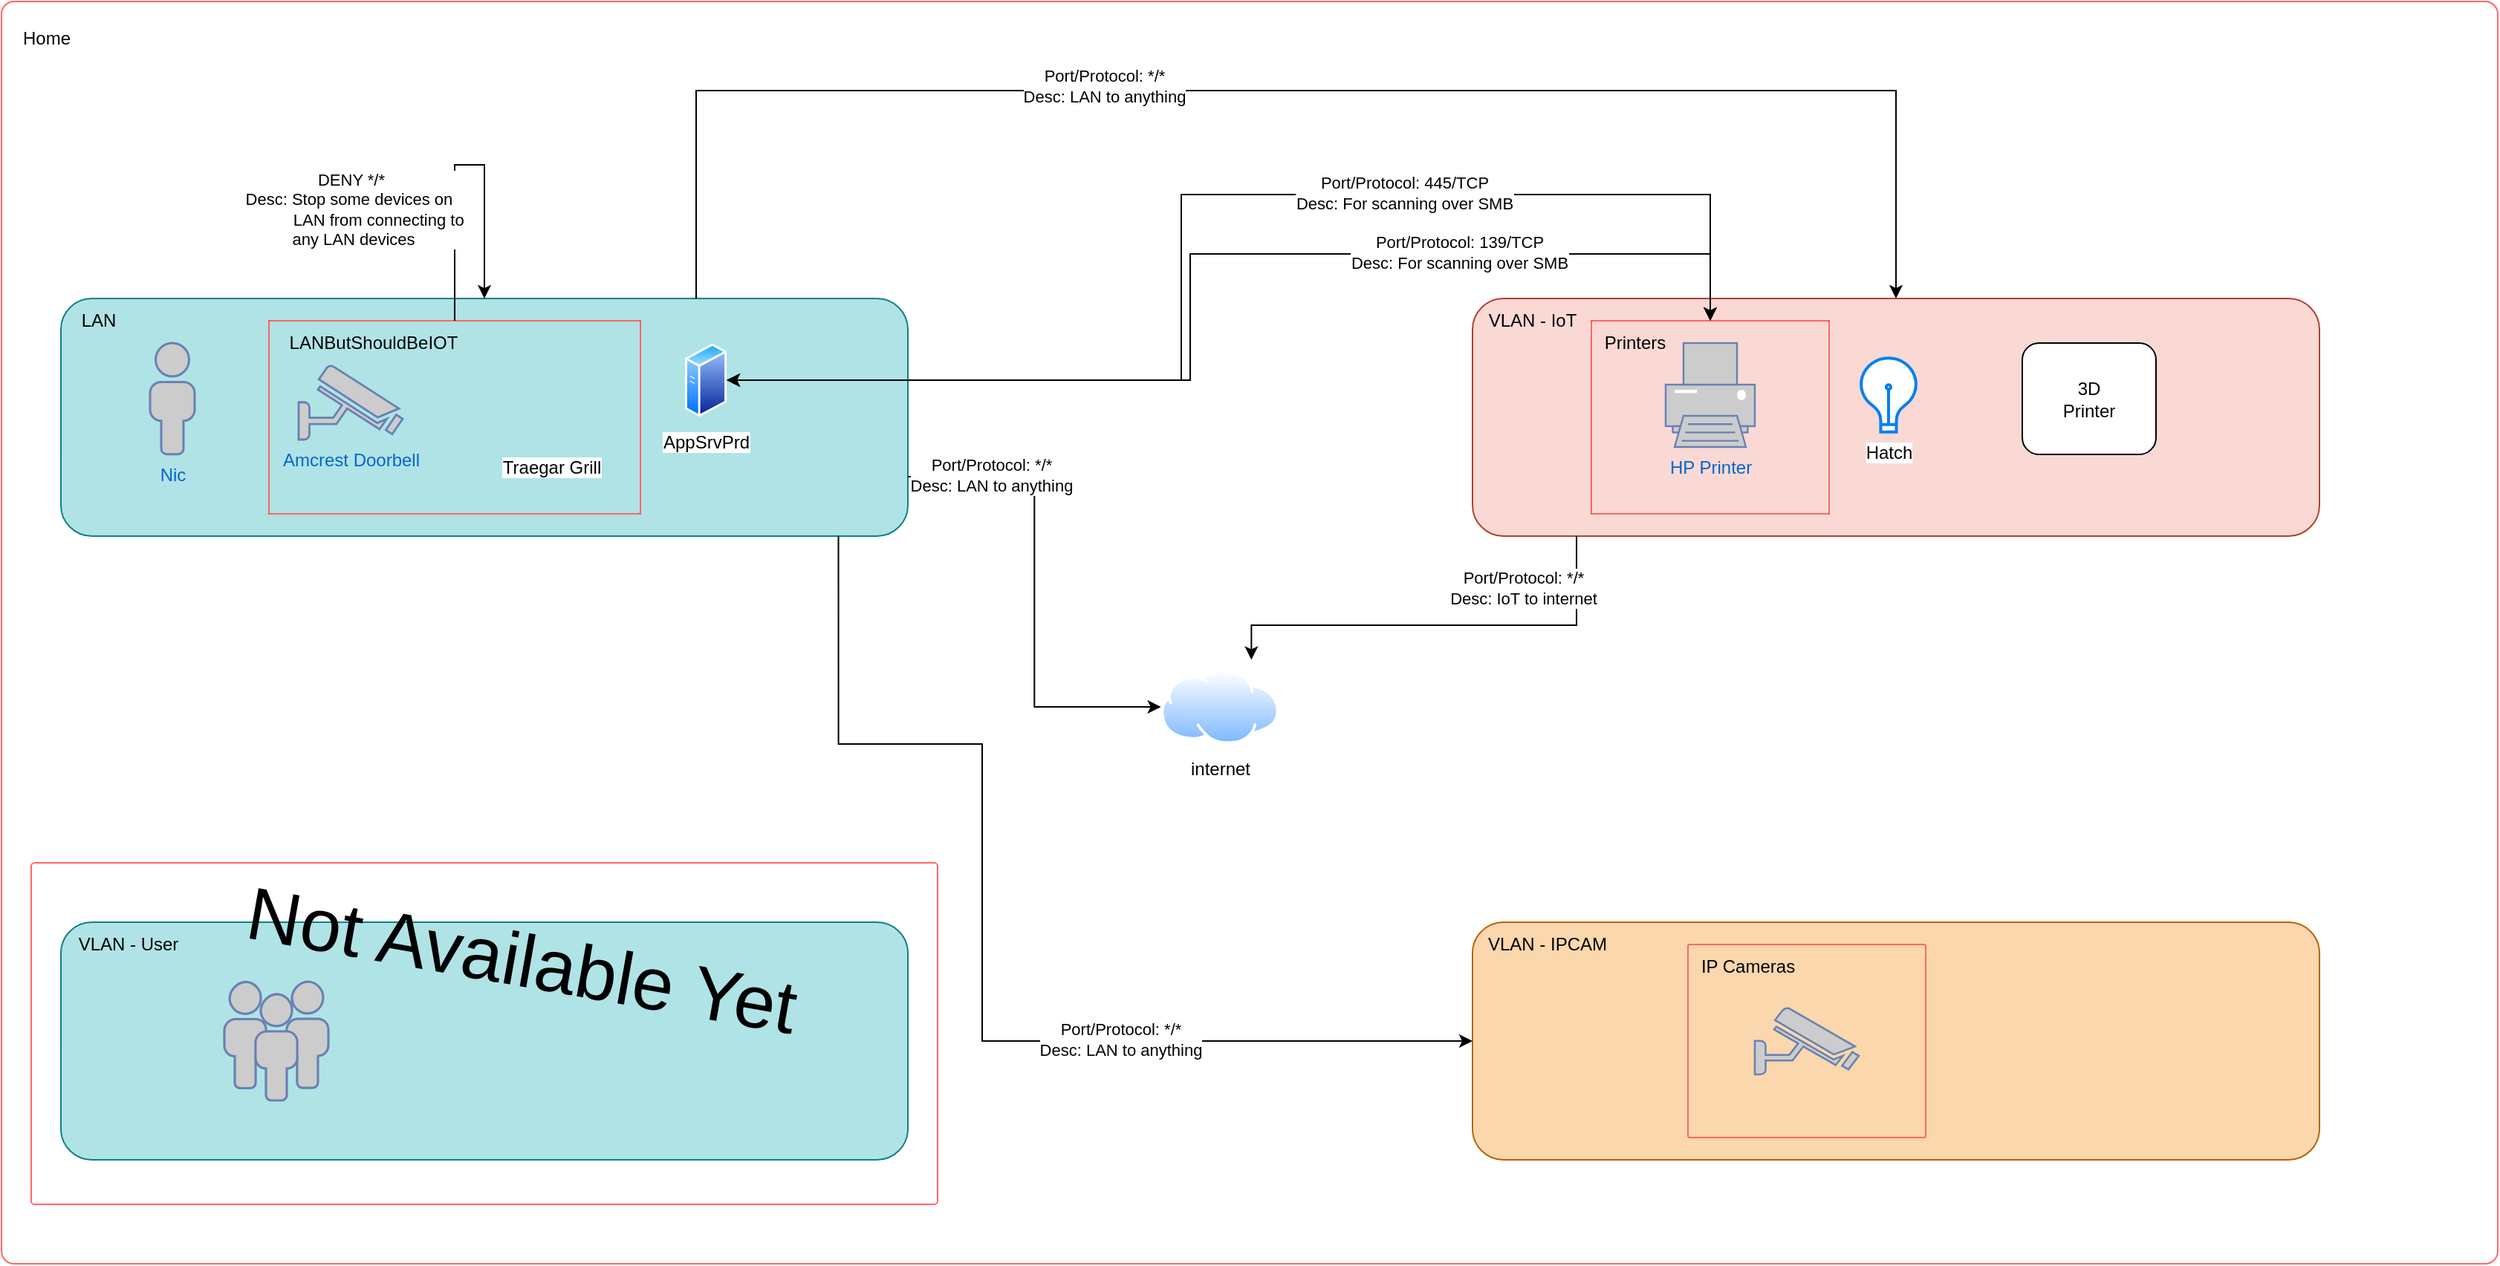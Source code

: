 <mxfile version="24.6.4" type="github" pages="2">
  <diagram name="Firewall" id="c37626ed-c26b-45fb-9056-f9ebc6bb27b6">
    <mxGraphModel dx="1419" dy="719" grid="1" gridSize="10" guides="1" tooltips="1" connect="1" arrows="1" fold="1" page="1" pageScale="1" pageWidth="1100" pageHeight="850" background="none" math="0" shadow="0">
      <root>
        <mxCell id="0" />
        <mxCell id="1" parent="0" />
        <mxCell id="4pkH0n5TeCM1CugvsYnv-12" value="" style="group;fillColor=none;" parent="1" vertex="1" connectable="0">
          <mxGeometry width="1680" height="850" as="geometry" />
        </mxCell>
        <mxCell id="4pkH0n5TeCM1CugvsYnv-13" value="" style="rounded=1;whiteSpace=wrap;html=1;fillColor=none;arcSize=1;strokeColor=#FF6666;" parent="4pkH0n5TeCM1CugvsYnv-12" vertex="1">
          <mxGeometry width="1680" height="850" as="geometry" />
        </mxCell>
        <mxCell id="4pkH0n5TeCM1CugvsYnv-14" value="Home" style="text;html=1;align=center;verticalAlign=middle;resizable=0;points=[];autosize=1;strokeColor=none;fillColor=none;" parent="4pkH0n5TeCM1CugvsYnv-12" vertex="1">
          <mxGeometry x="0.003" y="10" width="60" height="30" as="geometry" />
        </mxCell>
        <mxCell id="4pkH0n5TeCM1CugvsYnv-3" value="" style="group" parent="1" vertex="1" connectable="0">
          <mxGeometry x="40" y="620" width="570" height="160" as="geometry" />
        </mxCell>
        <mxCell id="4pkH0n5TeCM1CugvsYnv-4" value="" style="rounded=1;whiteSpace=wrap;html=1;fillColor=#b0e3e6;strokeColor=#0e8088;arcSize=13;" parent="4pkH0n5TeCM1CugvsYnv-3" vertex="1">
          <mxGeometry width="570" height="160.0" as="geometry" />
        </mxCell>
        <mxCell id="4pkH0n5TeCM1CugvsYnv-5" value="VLAN - User" style="text;html=1;align=center;verticalAlign=middle;resizable=0;points=[];autosize=1;strokeColor=none;fillColor=none;" parent="4pkH0n5TeCM1CugvsYnv-3" vertex="1">
          <mxGeometry width="90" height="30" as="geometry" />
        </mxCell>
        <mxCell id="4pkH0n5TeCM1CugvsYnv-1" value="" style="fontColor=#0066CC;verticalAlign=top;verticalLabelPosition=bottom;labelPosition=center;align=center;html=1;outlineConnect=0;fillColor=#CCCCCC;strokeColor=#6881B3;gradientColor=none;gradientDirection=north;strokeWidth=2;shape=mxgraph.networks.users;" parent="4pkH0n5TeCM1CugvsYnv-3" vertex="1">
          <mxGeometry x="110" y="40" width="70" height="80" as="geometry" />
        </mxCell>
        <mxCell id="4pkH0n5TeCM1CugvsYnv-6" value="z" style="group" parent="1" vertex="1" connectable="0">
          <mxGeometry x="990" y="200" width="570" height="160" as="geometry" />
        </mxCell>
        <mxCell id="4pkH0n5TeCM1CugvsYnv-7" value="" style="rounded=1;whiteSpace=wrap;html=1;fillColor=#fad9d5;strokeColor=#ae4132;arcSize=13;" parent="4pkH0n5TeCM1CugvsYnv-6" vertex="1">
          <mxGeometry width="570" height="160.0" as="geometry" />
        </mxCell>
        <mxCell id="4pkH0n5TeCM1CugvsYnv-8" value="VLAN - IoT" style="text;html=1;align=center;verticalAlign=middle;resizable=0;points=[];autosize=1;strokeColor=none;fillColor=none;" parent="4pkH0n5TeCM1CugvsYnv-6" vertex="1">
          <mxGeometry width="80" height="30" as="geometry" />
        </mxCell>
        <mxCell id="4pkH0n5TeCM1CugvsYnv-16" value="HP Printer" style="fontColor=#0066CC;verticalAlign=top;verticalLabelPosition=bottom;labelPosition=center;align=center;html=1;outlineConnect=0;fillColor=#CCCCCC;strokeColor=#6881B3;gradientColor=none;gradientDirection=north;strokeWidth=2;shape=mxgraph.networks.printer;" parent="4pkH0n5TeCM1CugvsYnv-6" vertex="1">
          <mxGeometry x="130" y="30" width="60" height="70" as="geometry" />
        </mxCell>
        <mxCell id="4pkH0n5TeCM1CugvsYnv-17" value="Hatch" style="html=1;verticalLabelPosition=bottom;align=center;labelBackgroundColor=#ffffff;verticalAlign=top;strokeWidth=2;strokeColor=#0080F0;shadow=0;dashed=0;shape=mxgraph.ios7.icons.lightbulb;" parent="4pkH0n5TeCM1CugvsYnv-6" vertex="1">
          <mxGeometry x="260" y="40.08" width="40" height="49.85" as="geometry" />
        </mxCell>
        <mxCell id="4pkH0n5TeCM1CugvsYnv-18" value="&lt;div&gt;3D&lt;/div&gt;&lt;div&gt;Printer&lt;br&gt;&lt;/div&gt;" style="rounded=1;whiteSpace=wrap;html=1;" parent="4pkH0n5TeCM1CugvsYnv-6" vertex="1">
          <mxGeometry x="370" y="30" width="90" height="75" as="geometry" />
        </mxCell>
        <mxCell id="4pkH0n5TeCM1CugvsYnv-25" value="" style="group;fillColor=none;strokeColor=#b46504;" parent="4pkH0n5TeCM1CugvsYnv-6" vertex="1" connectable="0">
          <mxGeometry x="80" y="15" width="160" height="130" as="geometry" />
        </mxCell>
        <mxCell id="4pkH0n5TeCM1CugvsYnv-26" value="" style="rounded=1;whiteSpace=wrap;html=1;fillColor=none;arcSize=1;strokeColor=#FF6666;" parent="4pkH0n5TeCM1CugvsYnv-25" vertex="1">
          <mxGeometry width="160" height="130" as="geometry" />
        </mxCell>
        <mxCell id="4pkH0n5TeCM1CugvsYnv-27" value="Printers" style="text;html=1;align=center;verticalAlign=middle;resizable=0;points=[];autosize=1;strokeColor=none;fillColor=none;" parent="4pkH0n5TeCM1CugvsYnv-25" vertex="1">
          <mxGeometry x="-1.404" width="60" height="30" as="geometry" />
        </mxCell>
        <mxCell id="4pkH0n5TeCM1CugvsYnv-9" value="" style="group" parent="1" vertex="1" connectable="0">
          <mxGeometry x="990" y="620" width="570" height="160" as="geometry" />
        </mxCell>
        <mxCell id="4pkH0n5TeCM1CugvsYnv-10" value="" style="rounded=1;whiteSpace=wrap;html=1;fillColor=#fad7ac;strokeColor=#b46504;arcSize=13;" parent="4pkH0n5TeCM1CugvsYnv-9" vertex="1">
          <mxGeometry width="570" height="160.0" as="geometry" />
        </mxCell>
        <mxCell id="4pkH0n5TeCM1CugvsYnv-11" value="VLAN - IPCAM" style="text;html=1;align=center;verticalAlign=middle;resizable=0;points=[];autosize=1;strokeColor=none;fillColor=none;" parent="4pkH0n5TeCM1CugvsYnv-9" vertex="1">
          <mxGeometry width="100" height="30" as="geometry" />
        </mxCell>
        <mxCell id="4pkH0n5TeCM1CugvsYnv-15" value="" style="fontColor=#0066CC;verticalAlign=top;verticalLabelPosition=bottom;labelPosition=center;align=center;html=1;outlineConnect=0;fillColor=#CCCCCC;strokeColor=#6881B3;gradientColor=none;gradientDirection=north;strokeWidth=2;shape=mxgraph.networks.security_camera;" parent="4pkH0n5TeCM1CugvsYnv-9" vertex="1">
          <mxGeometry x="190" y="57.5" width="70" height="45" as="geometry" />
        </mxCell>
        <mxCell id="4pkH0n5TeCM1CugvsYnv-51" value="" style="rounded=1;whiteSpace=wrap;html=1;fillColor=none;arcSize=1;strokeColor=#FF6666;" parent="4pkH0n5TeCM1CugvsYnv-9" vertex="1">
          <mxGeometry x="145" y="15" width="160" height="130" as="geometry" />
        </mxCell>
        <mxCell id="4pkH0n5TeCM1CugvsYnv-52" value="IP Cameras" style="text;html=1;align=center;verticalAlign=middle;resizable=0;points=[];autosize=1;strokeColor=none;fillColor=none;" parent="4pkH0n5TeCM1CugvsYnv-9" vertex="1">
          <mxGeometry x="139.996" y="15" width="90" height="30" as="geometry" />
        </mxCell>
        <mxCell id="Taq88KEqufd_rW_u-Mmz-4" value="" style="group" parent="1" vertex="1" connectable="0">
          <mxGeometry x="40" y="200" width="570" height="160" as="geometry" />
        </mxCell>
        <mxCell id="Taq88KEqufd_rW_u-Mmz-2" value="" style="rounded=1;whiteSpace=wrap;html=1;fillColor=#b0e3e6;strokeColor=#0e8088;arcSize=13;" parent="Taq88KEqufd_rW_u-Mmz-4" vertex="1">
          <mxGeometry width="570" height="160.0" as="geometry" />
        </mxCell>
        <mxCell id="Taq88KEqufd_rW_u-Mmz-3" value="LAN" style="text;html=1;align=center;verticalAlign=middle;resizable=0;points=[];autosize=1;strokeColor=none;fillColor=none;" parent="Taq88KEqufd_rW_u-Mmz-4" vertex="1">
          <mxGeometry width="50" height="30" as="geometry" />
        </mxCell>
        <mxCell id="4pkH0n5TeCM1CugvsYnv-43" value="AppSrvPrd" style="image;aspect=fixed;perimeter=ellipsePerimeter;html=1;align=center;shadow=0;dashed=0;spacingTop=3;image=img/lib/active_directory/generic_server.svg;" parent="Taq88KEqufd_rW_u-Mmz-4" vertex="1">
          <mxGeometry x="420" y="30" width="28.0" height="50" as="geometry" />
        </mxCell>
        <mxCell id="4pkH0n5TeCM1CugvsYnv-2" value="Nic" style="fontColor=#0066CC;verticalAlign=top;verticalLabelPosition=bottom;labelPosition=center;align=center;html=1;outlineConnect=0;fillColor=#CCCCCC;strokeColor=#6881B3;gradientColor=none;gradientDirection=north;strokeWidth=2;shape=mxgraph.networks.user_male;" parent="Taq88KEqufd_rW_u-Mmz-4" vertex="1">
          <mxGeometry x="60" y="30" width="30" height="74.84" as="geometry" />
        </mxCell>
        <mxCell id="PnRXNIRMhMOjnLRFqVWO-1" value="" style="group;fillColor=none;strokeColor=#b46504;" vertex="1" connectable="0" parent="Taq88KEqufd_rW_u-Mmz-4">
          <mxGeometry x="140" y="15" width="250" height="130" as="geometry" />
        </mxCell>
        <mxCell id="PnRXNIRMhMOjnLRFqVWO-2" value="" style="rounded=1;whiteSpace=wrap;html=1;fillColor=none;arcSize=1;strokeColor=#FF6666;" vertex="1" parent="PnRXNIRMhMOjnLRFqVWO-1">
          <mxGeometry width="250" height="130" as="geometry" />
        </mxCell>
        <mxCell id="PnRXNIRMhMOjnLRFqVWO-3" value="LANButShouldBeIOT" style="text;html=1;align=center;verticalAlign=middle;resizable=0;points=[];autosize=1;strokeColor=none;fillColor=none;" vertex="1" parent="PnRXNIRMhMOjnLRFqVWO-1">
          <mxGeometry x="-0.003" width="140" height="30" as="geometry" />
        </mxCell>
        <mxCell id="PnRXNIRMhMOjnLRFqVWO-4" value="Amcrest Doorbell" style="fontColor=#0066CC;verticalAlign=top;verticalLabelPosition=bottom;labelPosition=center;align=center;html=1;outlineConnect=0;fillColor=#CCCCCC;strokeColor=#6881B3;gradientColor=none;gradientDirection=north;strokeWidth=2;shape=mxgraph.networks.security_camera;" vertex="1" parent="PnRXNIRMhMOjnLRFqVWO-1">
          <mxGeometry x="20" y="30" width="70" height="50" as="geometry" />
        </mxCell>
        <mxCell id="PnRXNIRMhMOjnLRFqVWO-6" value="Traegar Grill" style="shape=image;html=1;verticalAlign=top;verticalLabelPosition=bottom;labelBackgroundColor=#ffffff;imageAspect=0;aspect=fixed;image=https://cdn0.iconfinder.com/data/icons/fastfood-30/64/chicken-fries-fast-food-fastfood-thigh-grill-128.png" vertex="1" parent="PnRXNIRMhMOjnLRFqVWO-1">
          <mxGeometry x="160" y="25.5" width="59" height="59" as="geometry" />
        </mxCell>
        <mxCell id="PnRXNIRMhMOjnLRFqVWO-7" style="edgeStyle=orthogonalEdgeStyle;rounded=0;orthogonalLoop=1;jettySize=auto;html=1;entryX=0.5;entryY=0;entryDx=0;entryDy=0;" edge="1" parent="Taq88KEqufd_rW_u-Mmz-4" source="PnRXNIRMhMOjnLRFqVWO-2" target="Taq88KEqufd_rW_u-Mmz-2">
          <mxGeometry relative="1" as="geometry">
            <Array as="points">
              <mxPoint x="265" y="-90" />
              <mxPoint x="285" y="-90" />
            </Array>
          </mxGeometry>
        </mxCell>
        <mxCell id="PnRXNIRMhMOjnLRFqVWO-8" value="&lt;div&gt;DENY */*&lt;/div&gt;&lt;div&gt;Desc: Stop some devices on&amp;nbsp;&lt;/div&gt;&lt;div&gt;&amp;nbsp;&amp;nbsp;&amp;nbsp;&amp;nbsp;&amp;nbsp;&amp;nbsp;&amp;nbsp;&amp;nbsp;&amp;nbsp;&amp;nbsp;&amp;nbsp;&amp;nbsp; LAN from connecting to&amp;nbsp;&lt;/div&gt;&lt;div&gt;&amp;nbsp;any LAN devices&lt;br&gt;&lt;/div&gt;" style="edgeLabel;html=1;align=center;verticalAlign=middle;resizable=0;points=[];" vertex="1" connectable="0" parent="PnRXNIRMhMOjnLRFqVWO-7">
          <mxGeometry x="0.033" y="1" relative="1" as="geometry">
            <mxPoint x="-76" y="31" as="offset" />
          </mxGeometry>
        </mxCell>
        <mxCell id="4pkH0n5TeCM1CugvsYnv-19" value="" style="group;fillColor=none;" parent="1" vertex="1" connectable="0">
          <mxGeometry x="20" y="580" width="610" height="230" as="geometry" />
        </mxCell>
        <mxCell id="4pkH0n5TeCM1CugvsYnv-20" value="" style="rounded=1;whiteSpace=wrap;html=1;fillColor=none;arcSize=1;strokeColor=#FF6666;" parent="4pkH0n5TeCM1CugvsYnv-19" vertex="1">
          <mxGeometry width="610" height="230" as="geometry" />
        </mxCell>
        <mxCell id="4pkH0n5TeCM1CugvsYnv-21" value="Not Available Yet" style="text;html=1;align=center;verticalAlign=middle;resizable=0;points=[];autosize=1;strokeColor=none;fillColor=none;rotation=10;fontSize=50;" parent="4pkH0n5TeCM1CugvsYnv-19" vertex="1">
          <mxGeometry x="129.999" y="30" width="400" height="70" as="geometry" />
        </mxCell>
        <mxCell id="4pkH0n5TeCM1CugvsYnv-29" value="internet" style="image;aspect=fixed;perimeter=ellipsePerimeter;html=1;align=center;shadow=0;dashed=0;spacingTop=3;image=img/lib/active_directory/internet_cloud.svg;" parent="1" vertex="1">
          <mxGeometry x="780.31" y="450" width="79.37" height="50" as="geometry" />
        </mxCell>
        <mxCell id="4pkH0n5TeCM1CugvsYnv-34" style="edgeStyle=orthogonalEdgeStyle;rounded=0;orthogonalLoop=1;jettySize=auto;html=1;entryX=0.767;entryY=-0.135;entryDx=0;entryDy=0;entryPerimeter=0;" parent="1" source="4pkH0n5TeCM1CugvsYnv-7" target="4pkH0n5TeCM1CugvsYnv-29" edge="1">
          <mxGeometry relative="1" as="geometry">
            <Array as="points">
              <mxPoint x="1060" y="420" />
              <mxPoint x="841" y="420" />
            </Array>
          </mxGeometry>
        </mxCell>
        <mxCell id="4pkH0n5TeCM1CugvsYnv-35" value="&lt;div&gt;Port/Protocol: */*&lt;/div&gt;&lt;div&gt;Desc: IoT to internet&lt;br&gt;&lt;/div&gt;" style="edgeLabel;html=1;align=center;verticalAlign=middle;resizable=0;points=[];" parent="4pkH0n5TeCM1CugvsYnv-34" vertex="1" connectable="0">
          <mxGeometry x="-0.25" relative="1" as="geometry">
            <mxPoint x="17" y="-25" as="offset" />
          </mxGeometry>
        </mxCell>
        <mxCell id="4pkH0n5TeCM1CugvsYnv-41" style="edgeStyle=orthogonalEdgeStyle;rounded=0;orthogonalLoop=1;jettySize=auto;html=1;exitX=0.5;exitY=0;exitDx=0;exitDy=0;entryX=1;entryY=0.5;entryDx=0;entryDy=0;endArrow=classic;endFill=1;startArrow=classic;startFill=1;" parent="1" source="4pkH0n5TeCM1CugvsYnv-26" target="4pkH0n5TeCM1CugvsYnv-43" edge="1">
          <mxGeometry relative="1" as="geometry">
            <Array as="points">
              <mxPoint x="1150" y="130" />
              <mxPoint x="794" y="130" />
              <mxPoint x="794" y="255" />
            </Array>
          </mxGeometry>
        </mxCell>
        <mxCell id="4pkH0n5TeCM1CugvsYnv-42" value="&lt;div&gt;Port/Protocol: 445/TCP&lt;/div&gt;&lt;div&gt;Desc: For scanning over SMB&lt;br&gt;&lt;/div&gt;" style="edgeLabel;html=1;align=center;verticalAlign=middle;resizable=0;points=[];" parent="4pkH0n5TeCM1CugvsYnv-41" vertex="1" connectable="0">
          <mxGeometry x="-0.333" y="-1" relative="1" as="geometry">
            <mxPoint as="offset" />
          </mxGeometry>
        </mxCell>
        <mxCell id="4pkH0n5TeCM1CugvsYnv-44" style="edgeStyle=orthogonalEdgeStyle;rounded=0;orthogonalLoop=1;jettySize=auto;html=1;entryX=1;entryY=0.5;entryDx=0;entryDy=0;endArrow=classic;endFill=1;startArrow=classic;startFill=1;exitX=0.5;exitY=0;exitDx=0;exitDy=0;" parent="1" source="4pkH0n5TeCM1CugvsYnv-26" target="4pkH0n5TeCM1CugvsYnv-43" edge="1">
          <mxGeometry relative="1" as="geometry">
            <mxPoint x="1090" y="115" as="sourcePoint" />
            <Array as="points">
              <mxPoint x="1150" y="170" />
              <mxPoint x="800" y="170" />
              <mxPoint x="800" y="255" />
            </Array>
          </mxGeometry>
        </mxCell>
        <mxCell id="4pkH0n5TeCM1CugvsYnv-45" value="&lt;div&gt;Port/Protocol: 139/TCP&lt;/div&gt;&lt;div&gt;Desc: For scanning over SMB&lt;br&gt;&lt;/div&gt;" style="edgeLabel;html=1;align=center;verticalAlign=middle;resizable=0;points=[];" parent="4pkH0n5TeCM1CugvsYnv-44" vertex="1" connectable="0">
          <mxGeometry x="-0.459" y="-1" relative="1" as="geometry">
            <mxPoint as="offset" />
          </mxGeometry>
        </mxCell>
        <mxCell id="VGItp7bEPMrswfuvoWM3-1" style="edgeStyle=orthogonalEdgeStyle;rounded=0;orthogonalLoop=1;jettySize=auto;html=1;exitX=1;exitY=0.75;exitDx=0;exitDy=0;entryX=0;entryY=0.5;entryDx=0;entryDy=0;" parent="1" source="Taq88KEqufd_rW_u-Mmz-2" target="4pkH0n5TeCM1CugvsYnv-29" edge="1">
          <mxGeometry relative="1" as="geometry" />
        </mxCell>
        <mxCell id="VGItp7bEPMrswfuvoWM3-2" value="&lt;div&gt;Port/Protocol: */*&lt;/div&gt;&lt;div&gt;Desc: LAN to anything&lt;br&gt;&lt;/div&gt;" style="edgeLabel;html=1;align=center;verticalAlign=middle;resizable=0;points=[];" parent="VGItp7bEPMrswfuvoWM3-1" vertex="1" connectable="0">
          <mxGeometry x="-0.659" y="1" relative="1" as="geometry">
            <mxPoint as="offset" />
          </mxGeometry>
        </mxCell>
        <mxCell id="VGItp7bEPMrswfuvoWM3-3" style="edgeStyle=orthogonalEdgeStyle;rounded=0;orthogonalLoop=1;jettySize=auto;html=1;exitX=0.75;exitY=0;exitDx=0;exitDy=0;entryX=0.5;entryY=0;entryDx=0;entryDy=0;" parent="1" source="Taq88KEqufd_rW_u-Mmz-2" target="4pkH0n5TeCM1CugvsYnv-7" edge="1">
          <mxGeometry relative="1" as="geometry">
            <Array as="points">
              <mxPoint x="468" y="60" />
              <mxPoint x="1275" y="60" />
            </Array>
          </mxGeometry>
        </mxCell>
        <mxCell id="VGItp7bEPMrswfuvoWM3-4" value="&lt;div&gt;Port/Protocol: */*&lt;/div&gt;&lt;div&gt;Desc: LAN to anything&lt;br&gt;&lt;/div&gt;" style="edgeLabel;html=1;align=center;verticalAlign=middle;resizable=0;points=[];" parent="VGItp7bEPMrswfuvoWM3-3" vertex="1" connectable="0">
          <mxGeometry x="-0.239" y="3" relative="1" as="geometry">
            <mxPoint as="offset" />
          </mxGeometry>
        </mxCell>
        <mxCell id="VGItp7bEPMrswfuvoWM3-7" style="edgeStyle=orthogonalEdgeStyle;rounded=0;orthogonalLoop=1;jettySize=auto;html=1;exitX=0.918;exitY=0.999;exitDx=0;exitDy=0;entryX=0;entryY=0.5;entryDx=0;entryDy=0;exitPerimeter=0;" parent="1" source="Taq88KEqufd_rW_u-Mmz-2" target="4pkH0n5TeCM1CugvsYnv-10" edge="1">
          <mxGeometry relative="1" as="geometry">
            <Array as="points">
              <mxPoint x="563" y="500" />
              <mxPoint x="660" y="500" />
              <mxPoint x="660" y="700" />
            </Array>
          </mxGeometry>
        </mxCell>
        <mxCell id="VGItp7bEPMrswfuvoWM3-8" value="&lt;div&gt;Port/Protocol: */*&lt;/div&gt;&lt;div&gt;Desc: LAN to anything&lt;br&gt;&lt;/div&gt;" style="edgeLabel;html=1;align=center;verticalAlign=middle;resizable=0;points=[];" parent="VGItp7bEPMrswfuvoWM3-7" vertex="1" connectable="0">
          <mxGeometry x="0.381" y="1" relative="1" as="geometry">
            <mxPoint as="offset" />
          </mxGeometry>
        </mxCell>
      </root>
    </mxGraphModel>
  </diagram>
  <diagram id="gnOOa1OR_t_HMNJYe0At" name="Applications">
    <mxGraphModel dx="2074" dy="1058" grid="1" gridSize="10" guides="1" tooltips="1" connect="1" arrows="1" fold="1" page="1" pageScale="1" pageWidth="850" pageHeight="1100" math="0" shadow="0">
      <root>
        <mxCell id="0" />
        <mxCell id="1" parent="0" />
      </root>
    </mxGraphModel>
  </diagram>
</mxfile>
